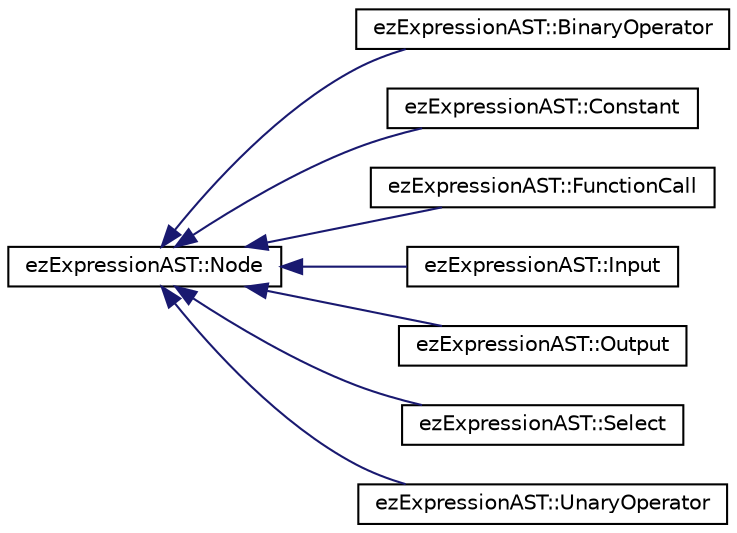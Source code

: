 digraph "Graphical Class Hierarchy"
{
 // LATEX_PDF_SIZE
  edge [fontname="Helvetica",fontsize="10",labelfontname="Helvetica",labelfontsize="10"];
  node [fontname="Helvetica",fontsize="10",shape=record];
  rankdir="LR";
  Node0 [label="ezExpressionAST::Node",height=0.2,width=0.4,color="black", fillcolor="white", style="filled",URL="$d2/d95/structez_expression_a_s_t_1_1_node.htm",tooltip=" "];
  Node0 -> Node1 [dir="back",color="midnightblue",fontsize="10",style="solid",fontname="Helvetica"];
  Node1 [label="ezExpressionAST::BinaryOperator",height=0.2,width=0.4,color="black", fillcolor="white", style="filled",URL="$da/dcf/structez_expression_a_s_t_1_1_binary_operator.htm",tooltip=" "];
  Node0 -> Node2 [dir="back",color="midnightblue",fontsize="10",style="solid",fontname="Helvetica"];
  Node2 [label="ezExpressionAST::Constant",height=0.2,width=0.4,color="black", fillcolor="white", style="filled",URL="$d9/d4d/structez_expression_a_s_t_1_1_constant.htm",tooltip=" "];
  Node0 -> Node3 [dir="back",color="midnightblue",fontsize="10",style="solid",fontname="Helvetica"];
  Node3 [label="ezExpressionAST::FunctionCall",height=0.2,width=0.4,color="black", fillcolor="white", style="filled",URL="$df/d2d/structez_expression_a_s_t_1_1_function_call.htm",tooltip=" "];
  Node0 -> Node4 [dir="back",color="midnightblue",fontsize="10",style="solid",fontname="Helvetica"];
  Node4 [label="ezExpressionAST::Input",height=0.2,width=0.4,color="black", fillcolor="white", style="filled",URL="$d4/d44/structez_expression_a_s_t_1_1_input.htm",tooltip=" "];
  Node0 -> Node5 [dir="back",color="midnightblue",fontsize="10",style="solid",fontname="Helvetica"];
  Node5 [label="ezExpressionAST::Output",height=0.2,width=0.4,color="black", fillcolor="white", style="filled",URL="$d8/d08/structez_expression_a_s_t_1_1_output.htm",tooltip=" "];
  Node0 -> Node6 [dir="back",color="midnightblue",fontsize="10",style="solid",fontname="Helvetica"];
  Node6 [label="ezExpressionAST::Select",height=0.2,width=0.4,color="black", fillcolor="white", style="filled",URL="$dd/d00/structez_expression_a_s_t_1_1_select.htm",tooltip=" "];
  Node0 -> Node7 [dir="back",color="midnightblue",fontsize="10",style="solid",fontname="Helvetica"];
  Node7 [label="ezExpressionAST::UnaryOperator",height=0.2,width=0.4,color="black", fillcolor="white", style="filled",URL="$de/d35/structez_expression_a_s_t_1_1_unary_operator.htm",tooltip=" "];
}
